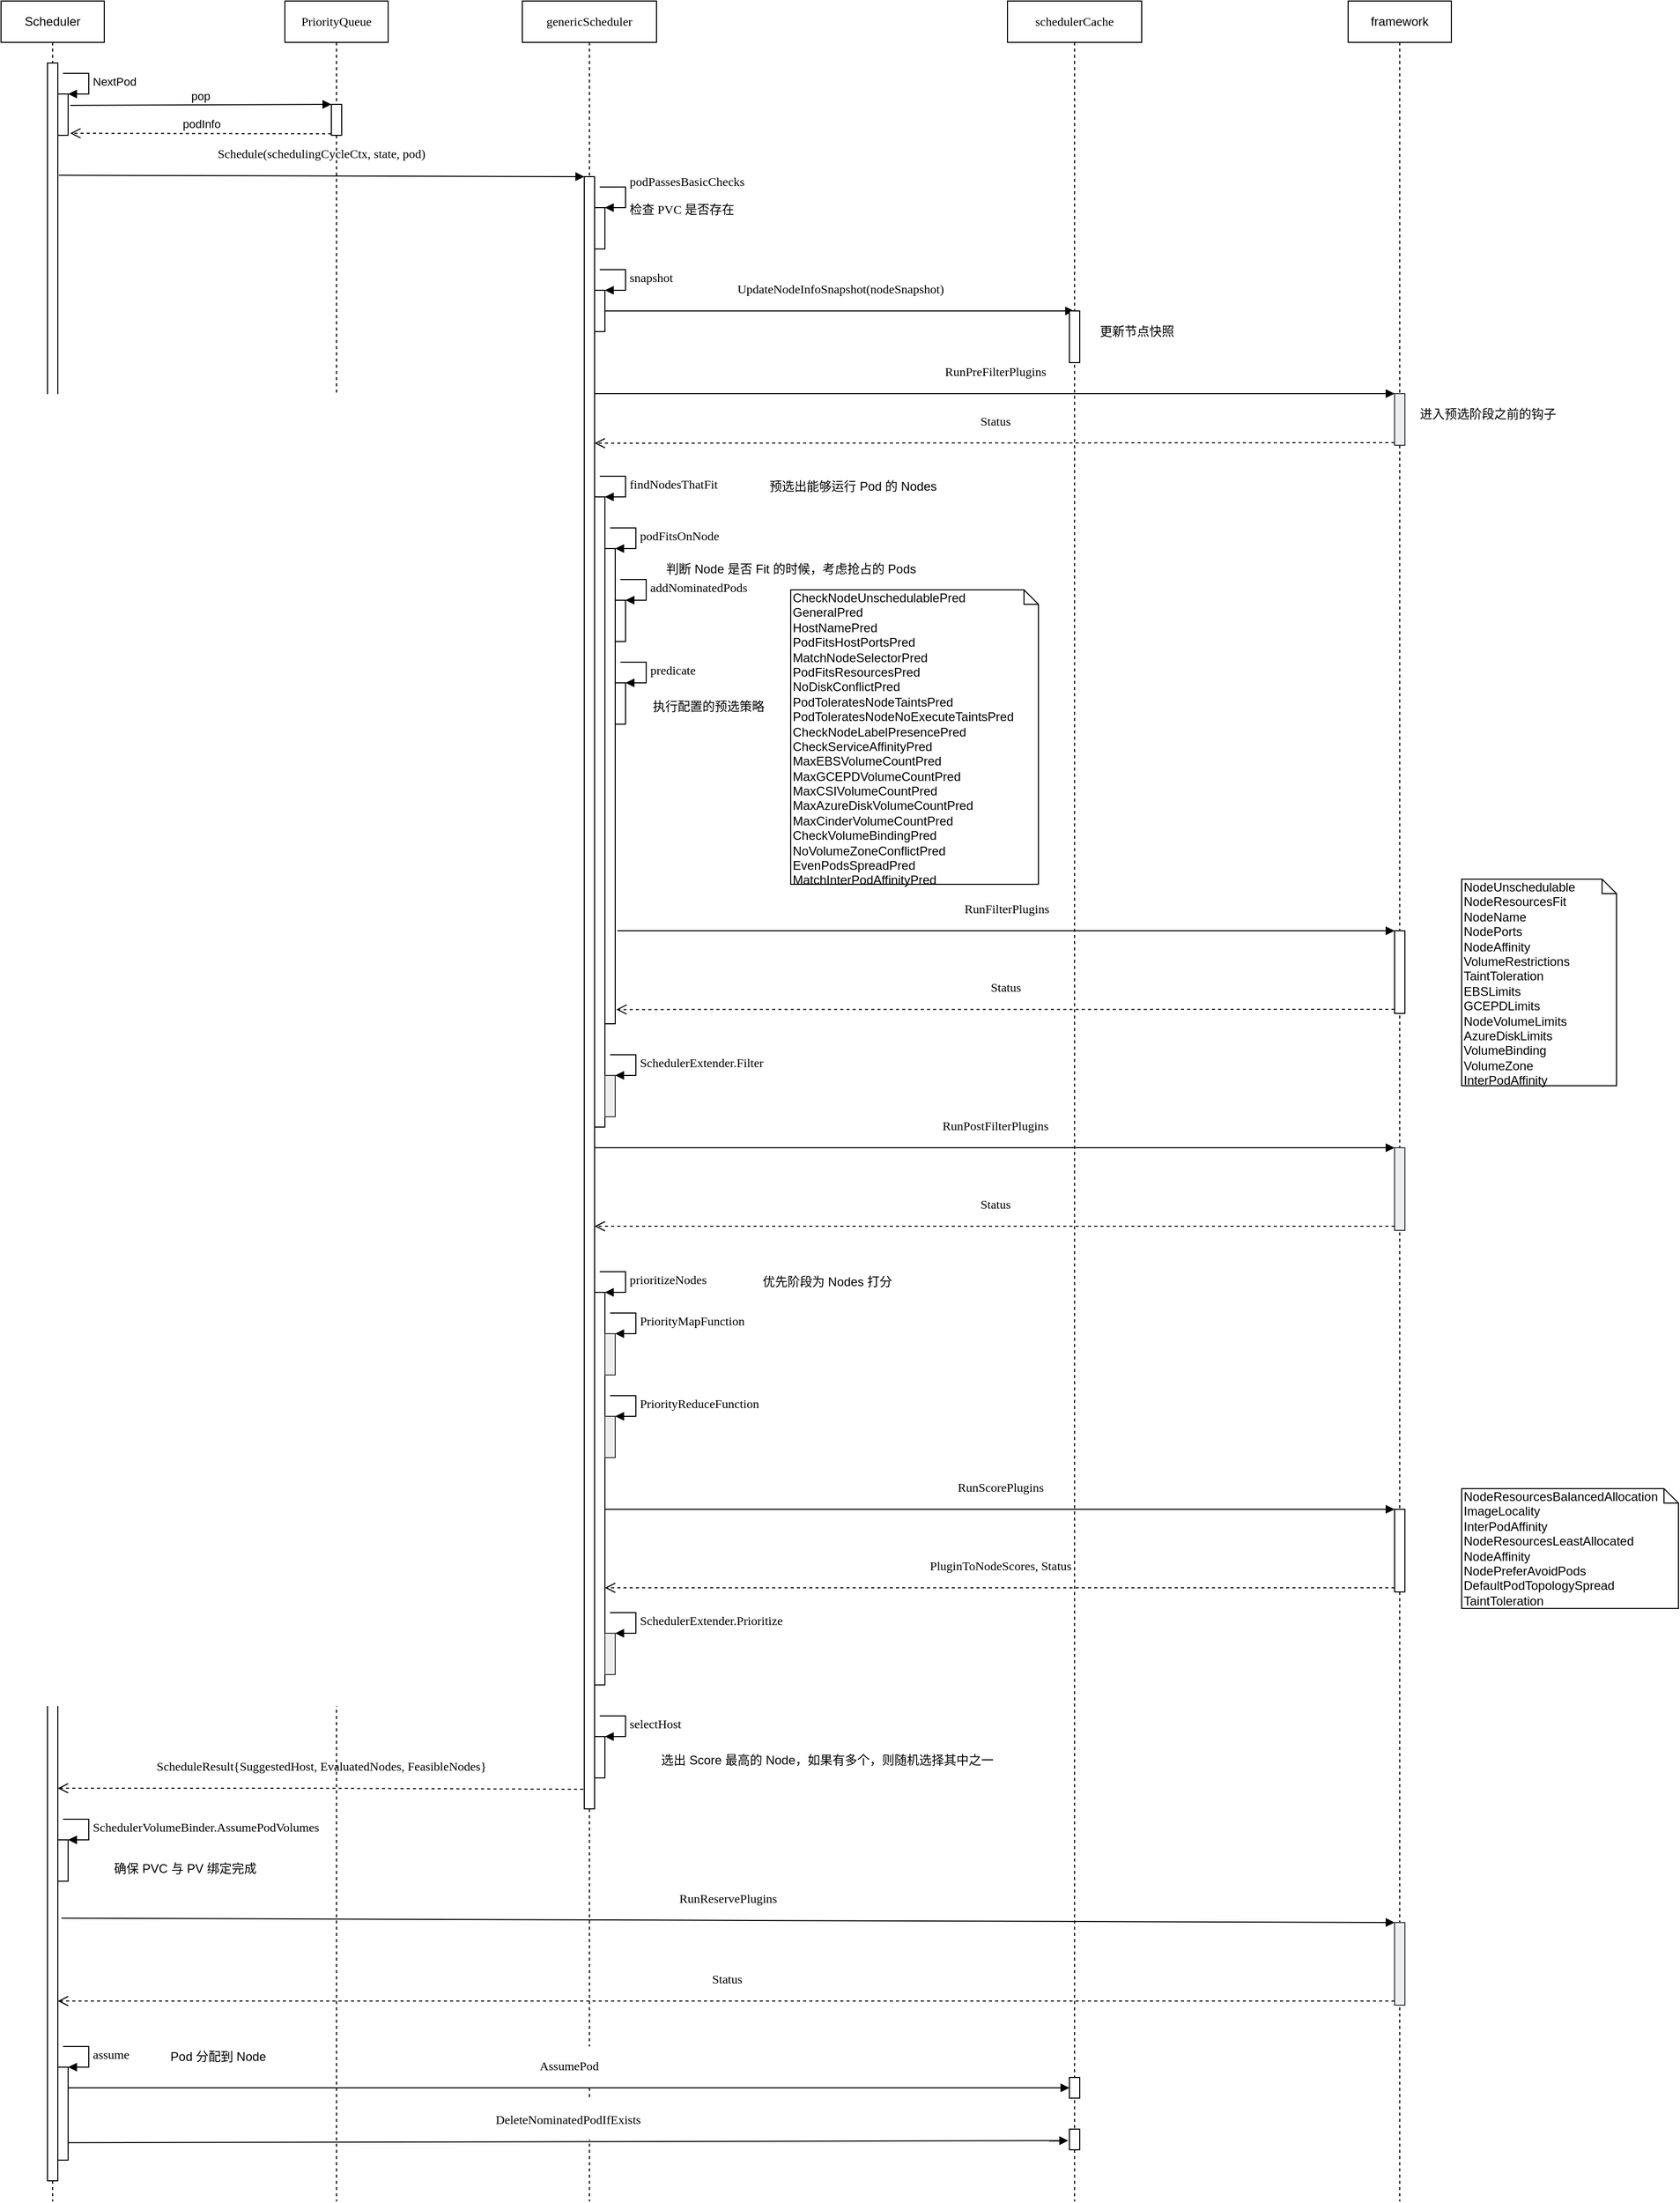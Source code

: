 <mxfile version="13.0.0" type="device"><diagram id="QCoCztfZ9geEYN9BoIUi" name="第 1 页"><mxGraphModel dx="1773" dy="680" grid="1" gridSize="10" guides="1" tooltips="1" connect="1" arrows="1" fold="1" page="1" pageScale="1" pageWidth="827" pageHeight="1169" math="0" shadow="0"><root><mxCell id="0"/><mxCell id="1" parent="0"/><mxCell id="qw-Mxp-CuHu3z_KKf6cJ-1" value="Scheduler" style="shape=umlLifeline;perimeter=lifelinePerimeter;whiteSpace=wrap;html=1;container=1;collapsible=0;recursiveResize=0;outlineConnect=0;" parent="1" vertex="1"><mxGeometry x="-135" y="150" width="100" height="2130" as="geometry"/></mxCell><mxCell id="qw-Mxp-CuHu3z_KKf6cJ-67" value="" style="html=1;points=[];perimeter=orthogonalPerimeter;" parent="qw-Mxp-CuHu3z_KKf6cJ-1" vertex="1"><mxGeometry x="45" y="60" width="10" height="2050" as="geometry"/></mxCell><mxCell id="qw-Mxp-CuHu3z_KKf6cJ-68" value="" style="html=1;points=[];perimeter=orthogonalPerimeter;" parent="qw-Mxp-CuHu3z_KKf6cJ-1" vertex="1"><mxGeometry x="55" y="1780" width="10" height="40" as="geometry"/></mxCell><mxCell id="qw-Mxp-CuHu3z_KKf6cJ-69" value="&lt;pre style=&quot;font-family: &amp;#34;menlo&amp;#34; ; font-size: 9pt&quot;&gt;&lt;span&gt;SchedulerVolumeBinder.&lt;/span&gt;AssumePodVolumes&lt;/pre&gt;" style="edgeStyle=orthogonalEdgeStyle;html=1;align=left;spacingLeft=2;endArrow=block;rounded=0;entryX=1;entryY=0;" parent="qw-Mxp-CuHu3z_KKf6cJ-1" target="qw-Mxp-CuHu3z_KKf6cJ-68" edge="1"><mxGeometry relative="1" as="geometry"><mxPoint x="60" y="1760" as="sourcePoint"/><Array as="points"><mxPoint x="85" y="1760"/></Array></mxGeometry></mxCell><mxCell id="qw-Mxp-CuHu3z_KKf6cJ-73" value="" style="html=1;points=[];perimeter=orthogonalPerimeter;" parent="qw-Mxp-CuHu3z_KKf6cJ-1" vertex="1"><mxGeometry x="55" y="2000" width="10" height="90" as="geometry"/></mxCell><mxCell id="qw-Mxp-CuHu3z_KKf6cJ-74" value="&lt;pre style=&quot;font-family: &amp;#34;menlo&amp;#34; ; font-size: 9pt&quot;&gt;&lt;span&gt;assume&lt;/span&gt;&lt;/pre&gt;" style="edgeStyle=orthogonalEdgeStyle;html=1;align=left;spacingLeft=2;endArrow=block;rounded=0;entryX=1;entryY=0;" parent="qw-Mxp-CuHu3z_KKf6cJ-1" target="qw-Mxp-CuHu3z_KKf6cJ-73" edge="1"><mxGeometry relative="1" as="geometry"><mxPoint x="60" y="1980" as="sourcePoint"/><Array as="points"><mxPoint x="85" y="1980"/></Array></mxGeometry></mxCell><mxCell id="qw-Mxp-CuHu3z_KKf6cJ-2" value="&lt;pre style=&quot;font-family: &amp;#34;menlo&amp;#34; ; font-size: 9pt&quot;&gt;genericScheduler&lt;/pre&gt;" style="shape=umlLifeline;perimeter=lifelinePerimeter;whiteSpace=wrap;html=1;container=1;collapsible=0;recursiveResize=0;outlineConnect=0;" parent="1" vertex="1"><mxGeometry x="370" y="150" width="130" height="2130" as="geometry"/></mxCell><mxCell id="qw-Mxp-CuHu3z_KKf6cJ-5" value="" style="html=1;points=[];perimeter=orthogonalPerimeter;" parent="qw-Mxp-CuHu3z_KKf6cJ-2" vertex="1"><mxGeometry x="60" y="170" width="10" height="1580" as="geometry"/></mxCell><mxCell id="qw-Mxp-CuHu3z_KKf6cJ-11" value="" style="html=1;points=[];perimeter=orthogonalPerimeter;" parent="qw-Mxp-CuHu3z_KKf6cJ-2" vertex="1"><mxGeometry x="70" y="200" width="10" height="40" as="geometry"/></mxCell><mxCell id="qw-Mxp-CuHu3z_KKf6cJ-12" value="&lt;pre style=&quot;font-family: &amp;#34;menlo&amp;#34; ; font-size: 9pt&quot;&gt;&lt;span&gt;podPassesBasicChecks&lt;/span&gt;&lt;/pre&gt;&lt;pre style=&quot;font-family: &amp;#34;menlo&amp;#34; ; font-size: 9pt&quot;&gt;&lt;span&gt;检查 PVC 是否存在&lt;/span&gt;&lt;/pre&gt;" style="edgeStyle=orthogonalEdgeStyle;html=1;align=left;spacingLeft=2;endArrow=block;rounded=0;entryX=1;entryY=0;" parent="qw-Mxp-CuHu3z_KKf6cJ-2" target="qw-Mxp-CuHu3z_KKf6cJ-11" edge="1"><mxGeometry relative="1" as="geometry"><mxPoint x="75" y="180" as="sourcePoint"/><Array as="points"><mxPoint x="100" y="180"/></Array></mxGeometry></mxCell><mxCell id="qw-Mxp-CuHu3z_KKf6cJ-13" value="" style="html=1;points=[];perimeter=orthogonalPerimeter;" parent="qw-Mxp-CuHu3z_KKf6cJ-2" vertex="1"><mxGeometry x="70" y="280" width="10" height="40" as="geometry"/></mxCell><mxCell id="qw-Mxp-CuHu3z_KKf6cJ-14" value="&lt;pre style=&quot;font-family: &amp;#34;menlo&amp;#34; ; font-size: 9pt&quot;&gt;&lt;span&gt;snapshot&lt;/span&gt;&lt;/pre&gt;" style="edgeStyle=orthogonalEdgeStyle;html=1;align=left;spacingLeft=2;endArrow=block;rounded=0;entryX=1;entryY=0;" parent="qw-Mxp-CuHu3z_KKf6cJ-2" target="qw-Mxp-CuHu3z_KKf6cJ-13" edge="1"><mxGeometry relative="1" as="geometry"><mxPoint x="75" y="260" as="sourcePoint"/><Array as="points"><mxPoint x="100" y="260"/></Array></mxGeometry></mxCell><mxCell id="qw-Mxp-CuHu3z_KKf6cJ-23" value="&lt;pre style=&quot;font-family: &amp;#34;menlo&amp;#34; ; font-size: 9pt&quot;&gt;&lt;span&gt;UpdateNodeInfoSnapshot&lt;/span&gt;&lt;span&gt;(&lt;/span&gt;&lt;span&gt;nodeSnapshot)&lt;/span&gt;&lt;/pre&gt;" style="html=1;verticalAlign=bottom;endArrow=block;" parent="qw-Mxp-CuHu3z_KKf6cJ-2" target="qw-Mxp-CuHu3z_KKf6cJ-21" edge="1"><mxGeometry width="80" relative="1" as="geometry"><mxPoint x="80" y="300" as="sourcePoint"/><mxPoint x="160" y="300" as="targetPoint"/></mxGeometry></mxCell><mxCell id="qw-Mxp-CuHu3z_KKf6cJ-31" value="" style="html=1;points=[];perimeter=orthogonalPerimeter;" parent="qw-Mxp-CuHu3z_KKf6cJ-2" vertex="1"><mxGeometry x="70" y="480" width="10" height="610" as="geometry"/></mxCell><mxCell id="qw-Mxp-CuHu3z_KKf6cJ-32" value="&lt;pre style=&quot;font-family: &amp;#34;menlo&amp;#34; ; font-size: 9pt&quot;&gt;&lt;span&gt;findNodesThatFit&lt;/span&gt;&lt;/pre&gt;" style="edgeStyle=orthogonalEdgeStyle;html=1;align=left;spacingLeft=2;endArrow=block;rounded=0;entryX=1;entryY=0;" parent="qw-Mxp-CuHu3z_KKf6cJ-2" target="qw-Mxp-CuHu3z_KKf6cJ-31" edge="1"><mxGeometry relative="1" as="geometry"><mxPoint x="75" y="460" as="sourcePoint"/><Array as="points"><mxPoint x="100" y="460"/></Array></mxGeometry></mxCell><mxCell id="qw-Mxp-CuHu3z_KKf6cJ-33" value="" style="html=1;points=[];perimeter=orthogonalPerimeter;" parent="qw-Mxp-CuHu3z_KKf6cJ-2" vertex="1"><mxGeometry x="80" y="530" width="10" height="460" as="geometry"/></mxCell><mxCell id="qw-Mxp-CuHu3z_KKf6cJ-34" value="&lt;pre style=&quot;font-family: &amp;#34;menlo&amp;#34; ; font-size: 9pt&quot;&gt;&lt;span&gt;podFitsOnNode&lt;/span&gt;&lt;/pre&gt;" style="edgeStyle=orthogonalEdgeStyle;html=1;align=left;spacingLeft=2;endArrow=block;rounded=0;entryX=1;entryY=0;" parent="qw-Mxp-CuHu3z_KKf6cJ-2" target="qw-Mxp-CuHu3z_KKf6cJ-33" edge="1"><mxGeometry relative="1" as="geometry"><mxPoint x="85" y="510" as="sourcePoint"/><Array as="points"><mxPoint x="110" y="510"/></Array></mxGeometry></mxCell><mxCell id="qw-Mxp-CuHu3z_KKf6cJ-35" value="" style="html=1;points=[];perimeter=orthogonalPerimeter;" parent="qw-Mxp-CuHu3z_KKf6cJ-2" vertex="1"><mxGeometry x="90" y="580" width="10" height="40" as="geometry"/></mxCell><mxCell id="qw-Mxp-CuHu3z_KKf6cJ-36" value="&lt;pre style=&quot;font-family: &amp;#34;menlo&amp;#34; ; font-size: 9pt&quot;&gt;&lt;span&gt;addNominatedPods&lt;/span&gt;&lt;/pre&gt;" style="edgeStyle=orthogonalEdgeStyle;html=1;align=left;spacingLeft=2;endArrow=block;rounded=0;entryX=1;entryY=0;" parent="qw-Mxp-CuHu3z_KKf6cJ-2" target="qw-Mxp-CuHu3z_KKf6cJ-35" edge="1"><mxGeometry relative="1" as="geometry"><mxPoint x="95" y="560" as="sourcePoint"/><Array as="points"><mxPoint x="120" y="560"/></Array></mxGeometry></mxCell><mxCell id="qw-Mxp-CuHu3z_KKf6cJ-37" value="" style="html=1;points=[];perimeter=orthogonalPerimeter;" parent="qw-Mxp-CuHu3z_KKf6cJ-2" vertex="1"><mxGeometry x="90" y="660" width="10" height="40" as="geometry"/></mxCell><mxCell id="qw-Mxp-CuHu3z_KKf6cJ-38" value="&lt;pre style=&quot;font-family: &amp;#34;menlo&amp;#34; ; font-size: 9pt&quot;&gt;&lt;span&gt;predicate&lt;/span&gt;&lt;/pre&gt;" style="edgeStyle=orthogonalEdgeStyle;html=1;align=left;spacingLeft=2;endArrow=block;rounded=0;entryX=1;entryY=0;" parent="qw-Mxp-CuHu3z_KKf6cJ-2" target="qw-Mxp-CuHu3z_KKf6cJ-37" edge="1"><mxGeometry relative="1" as="geometry"><mxPoint x="95" y="640" as="sourcePoint"/><Array as="points"><mxPoint x="120" y="640"/></Array></mxGeometry></mxCell><mxCell id="qw-Mxp-CuHu3z_KKf6cJ-43" value="" style="html=1;points=[];perimeter=orthogonalPerimeter;fillColor=#eeeeee;strokeColor=#36393d;" parent="qw-Mxp-CuHu3z_KKf6cJ-2" vertex="1"><mxGeometry x="80" y="1040" width="10" height="40" as="geometry"/></mxCell><mxCell id="qw-Mxp-CuHu3z_KKf6cJ-44" value="&lt;pre style=&quot;font-family: &amp;#34;menlo&amp;#34; ; font-size: 9pt&quot;&gt;&lt;span&gt;SchedulerExtender.&lt;/span&gt;Filter&lt;/pre&gt;" style="edgeStyle=orthogonalEdgeStyle;html=1;align=left;spacingLeft=2;endArrow=block;rounded=0;entryX=1;entryY=0;" parent="qw-Mxp-CuHu3z_KKf6cJ-2" target="qw-Mxp-CuHu3z_KKf6cJ-43" edge="1"><mxGeometry relative="1" as="geometry"><mxPoint x="85" y="1020" as="sourcePoint"/><Array as="points"><mxPoint x="110" y="1020"/></Array></mxGeometry></mxCell><mxCell id="qw-Mxp-CuHu3z_KKf6cJ-48" value="" style="html=1;points=[];perimeter=orthogonalPerimeter;" parent="qw-Mxp-CuHu3z_KKf6cJ-2" vertex="1"><mxGeometry x="70" y="1250" width="10" height="380" as="geometry"/></mxCell><mxCell id="qw-Mxp-CuHu3z_KKf6cJ-49" value="&lt;pre style=&quot;font-family: &amp;#34;menlo&amp;#34; ; font-size: 9pt&quot;&gt;&lt;span&gt;prioritizeNodes&lt;/span&gt;&lt;/pre&gt;" style="edgeStyle=orthogonalEdgeStyle;html=1;align=left;spacingLeft=2;endArrow=block;rounded=0;entryX=1;entryY=0;" parent="qw-Mxp-CuHu3z_KKf6cJ-2" target="qw-Mxp-CuHu3z_KKf6cJ-48" edge="1"><mxGeometry relative="1" as="geometry"><mxPoint x="75" y="1230" as="sourcePoint"/><Array as="points"><mxPoint x="100" y="1230"/></Array></mxGeometry></mxCell><mxCell id="qw-Mxp-CuHu3z_KKf6cJ-50" value="" style="html=1;points=[];perimeter=orthogonalPerimeter;fillColor=#eeeeee;strokeColor=#36393d;" parent="qw-Mxp-CuHu3z_KKf6cJ-2" vertex="1"><mxGeometry x="80" y="1290" width="10" height="40" as="geometry"/></mxCell><mxCell id="qw-Mxp-CuHu3z_KKf6cJ-51" value="&lt;pre style=&quot;font-family: &amp;#34;menlo&amp;#34; ; font-size: 9pt&quot;&gt;&lt;span&gt;PriorityMapFunction&lt;/span&gt;&lt;/pre&gt;" style="edgeStyle=orthogonalEdgeStyle;html=1;align=left;spacingLeft=2;endArrow=block;rounded=0;entryX=1;entryY=0;" parent="qw-Mxp-CuHu3z_KKf6cJ-2" target="qw-Mxp-CuHu3z_KKf6cJ-50" edge="1"><mxGeometry relative="1" as="geometry"><mxPoint x="85" y="1270" as="sourcePoint"/><Array as="points"><mxPoint x="110" y="1270"/></Array></mxGeometry></mxCell><mxCell id="qw-Mxp-CuHu3z_KKf6cJ-52" value="" style="html=1;points=[];perimeter=orthogonalPerimeter;fillColor=#eeeeee;strokeColor=#36393d;" parent="qw-Mxp-CuHu3z_KKf6cJ-2" vertex="1"><mxGeometry x="80" y="1370" width="10" height="40" as="geometry"/></mxCell><mxCell id="qw-Mxp-CuHu3z_KKf6cJ-53" value="&lt;pre style=&quot;font-family: &amp;#34;menlo&amp;#34; ; font-size: 9pt&quot;&gt;&lt;pre style=&quot;font-family: &amp;#34;menlo&amp;#34; ; font-size: 9pt&quot;&gt;&lt;span&gt;PriorityReduceFunction&lt;/span&gt;&lt;/pre&gt;&lt;/pre&gt;" style="edgeStyle=orthogonalEdgeStyle;html=1;align=left;spacingLeft=2;endArrow=block;rounded=0;entryX=1;entryY=0;" parent="qw-Mxp-CuHu3z_KKf6cJ-2" target="qw-Mxp-CuHu3z_KKf6cJ-52" edge="1"><mxGeometry relative="1" as="geometry"><mxPoint x="85" y="1350" as="sourcePoint"/><Array as="points"><mxPoint x="110" y="1350"/></Array></mxGeometry></mxCell><mxCell id="qw-Mxp-CuHu3z_KKf6cJ-62" value="" style="html=1;points=[];perimeter=orthogonalPerimeter;fillColor=#eeeeee;strokeColor=#36393d;" parent="qw-Mxp-CuHu3z_KKf6cJ-2" vertex="1"><mxGeometry x="80" y="1580" width="10" height="40" as="geometry"/></mxCell><mxCell id="qw-Mxp-CuHu3z_KKf6cJ-63" value="&lt;pre style=&quot;font-family: &amp;#34;menlo&amp;#34; ; font-size: 9pt&quot;&gt;SchedulerExtender.&lt;span&gt;Prioritize&lt;/span&gt;&lt;/pre&gt;" style="edgeStyle=orthogonalEdgeStyle;html=1;align=left;spacingLeft=2;endArrow=block;rounded=0;entryX=1;entryY=0;" parent="qw-Mxp-CuHu3z_KKf6cJ-2" target="qw-Mxp-CuHu3z_KKf6cJ-62" edge="1"><mxGeometry relative="1" as="geometry"><mxPoint x="85" y="1560" as="sourcePoint"/><Array as="points"><mxPoint x="110" y="1560"/></Array></mxGeometry></mxCell><mxCell id="qw-Mxp-CuHu3z_KKf6cJ-65" value="" style="html=1;points=[];perimeter=orthogonalPerimeter;" parent="qw-Mxp-CuHu3z_KKf6cJ-2" vertex="1"><mxGeometry x="70" y="1680" width="10" height="40" as="geometry"/></mxCell><mxCell id="qw-Mxp-CuHu3z_KKf6cJ-66" value="&lt;pre style=&quot;font-family: &amp;#34;menlo&amp;#34; ; font-size: 9pt&quot;&gt;&lt;span&gt;selectHost&lt;/span&gt;&lt;/pre&gt;" style="edgeStyle=orthogonalEdgeStyle;html=1;align=left;spacingLeft=2;endArrow=block;rounded=0;entryX=1;entryY=0;" parent="qw-Mxp-CuHu3z_KKf6cJ-2" target="qw-Mxp-CuHu3z_KKf6cJ-65" edge="1"><mxGeometry relative="1" as="geometry"><mxPoint x="75" y="1660" as="sourcePoint"/><Array as="points"><mxPoint x="100" y="1660"/></Array></mxGeometry></mxCell><mxCell id="qw-Mxp-CuHu3z_KKf6cJ-6" value="&lt;pre style=&quot;font-family: &amp;#34;menlo&amp;#34; ; font-size: 9pt&quot;&gt;&lt;span&gt;Schedule&lt;/span&gt;&lt;span&gt;(&lt;/span&gt;&lt;span&gt;schedulingCycleCtx&lt;/span&gt;&lt;span&gt;, &lt;/span&gt;&lt;span&gt;state&lt;/span&gt;&lt;span&gt;, &lt;/span&gt;&lt;span&gt;pod&lt;/span&gt;&lt;span&gt;)&lt;/span&gt;&lt;/pre&gt;" style="html=1;verticalAlign=bottom;endArrow=block;entryX=0;entryY=0;exitX=1.1;exitY=0.053;exitDx=0;exitDy=0;exitPerimeter=0;" parent="1" target="qw-Mxp-CuHu3z_KKf6cJ-5" edge="1" source="qw-Mxp-CuHu3z_KKf6cJ-67"><mxGeometry relative="1" as="geometry"><mxPoint x="-80" y="300" as="sourcePoint"/></mxGeometry></mxCell><mxCell id="qw-Mxp-CuHu3z_KKf6cJ-7" value="&lt;pre style=&quot;font-family: &amp;#34;menlo&amp;#34; ; font-size: 9pt&quot;&gt;&lt;span&gt;ScheduleResult{&lt;/span&gt;SuggestedHost, EvaluatedNodes, FeasibleNodes}&lt;/pre&gt;" style="html=1;verticalAlign=bottom;endArrow=open;dashed=1;endSize=8;exitX=-0.1;exitY=0.988;exitDx=0;exitDy=0;exitPerimeter=0;" parent="1" source="qw-Mxp-CuHu3z_KKf6cJ-5" edge="1"><mxGeometry relative="1" as="geometry"><mxPoint x="-80" y="1880" as="targetPoint"/><mxPoint x="430" y="1350" as="sourcePoint"/><Array as="points"><mxPoint x="160" y="1880"/></Array></mxGeometry></mxCell><mxCell id="qw-Mxp-CuHu3z_KKf6cJ-21" value="&lt;pre style=&quot;font-family: &amp;#34;menlo&amp;#34; ; font-size: 9pt&quot;&gt;schedulerCache&lt;/pre&gt;" style="shape=umlLifeline;perimeter=lifelinePerimeter;whiteSpace=wrap;html=1;container=1;collapsible=0;recursiveResize=0;outlineConnect=0;" parent="1" vertex="1"><mxGeometry x="840" y="150" width="130" height="2130" as="geometry"/></mxCell><mxCell id="qw-Mxp-CuHu3z_KKf6cJ-22" value="" style="html=1;points=[];perimeter=orthogonalPerimeter;" parent="qw-Mxp-CuHu3z_KKf6cJ-21" vertex="1"><mxGeometry x="60" y="300" width="10" height="50" as="geometry"/></mxCell><mxCell id="qw-Mxp-CuHu3z_KKf6cJ-76" value="" style="html=1;points=[];perimeter=orthogonalPerimeter;" parent="qw-Mxp-CuHu3z_KKf6cJ-21" vertex="1"><mxGeometry x="60" y="2010" width="10" height="20" as="geometry"/></mxCell><mxCell id="qw-Mxp-CuHu3z_KKf6cJ-78" value="" style="html=1;points=[];perimeter=orthogonalPerimeter;" parent="qw-Mxp-CuHu3z_KKf6cJ-21" vertex="1"><mxGeometry x="60" y="2060" width="10" height="20" as="geometry"/></mxCell><mxCell id="qw-Mxp-CuHu3z_KKf6cJ-25" value="更新节点快照" style="text;html=1;align=center;verticalAlign=middle;resizable=0;points=[];autosize=1;" parent="1" vertex="1"><mxGeometry x="920" y="460" width="90" height="20" as="geometry"/></mxCell><mxCell id="qw-Mxp-CuHu3z_KKf6cJ-26" value="framework" style="shape=umlLifeline;perimeter=lifelinePerimeter;whiteSpace=wrap;html=1;container=1;collapsible=0;recursiveResize=0;outlineConnect=0;" parent="1" vertex="1"><mxGeometry x="1170" y="150" width="100" height="2130" as="geometry"/></mxCell><mxCell id="qw-Mxp-CuHu3z_KKf6cJ-28" value="" style="html=1;points=[];perimeter=orthogonalPerimeter;fillColor=#eeeeee;strokeColor=#36393d;" parent="qw-Mxp-CuHu3z_KKf6cJ-26" vertex="1"><mxGeometry x="45" y="380" width="10" height="50" as="geometry"/></mxCell><mxCell id="qw-Mxp-CuHu3z_KKf6cJ-40" value="" style="html=1;points=[];perimeter=orthogonalPerimeter;" parent="qw-Mxp-CuHu3z_KKf6cJ-26" vertex="1"><mxGeometry x="45" y="900" width="10" height="80" as="geometry"/></mxCell><mxCell id="qw-Mxp-CuHu3z_KKf6cJ-45" value="" style="html=1;points=[];perimeter=orthogonalPerimeter;fillColor=#eeeeee;strokeColor=#36393d;" parent="qw-Mxp-CuHu3z_KKf6cJ-26" vertex="1"><mxGeometry x="45" y="1110" width="10" height="80" as="geometry"/></mxCell><mxCell id="qw-Mxp-CuHu3z_KKf6cJ-59" value="" style="html=1;points=[];perimeter=orthogonalPerimeter;" parent="qw-Mxp-CuHu3z_KKf6cJ-26" vertex="1"><mxGeometry x="45" y="1460" width="10" height="80" as="geometry"/></mxCell><mxCell id="qw-Mxp-CuHu3z_KKf6cJ-70" value="" style="html=1;points=[];perimeter=orthogonalPerimeter;fillColor=#eeeeee;strokeColor=#36393d;" parent="qw-Mxp-CuHu3z_KKf6cJ-26" vertex="1"><mxGeometry x="45" y="1860" width="10" height="80" as="geometry"/></mxCell><mxCell id="qw-Mxp-CuHu3z_KKf6cJ-29" value="&lt;pre style=&quot;font-family: &amp;#34;menlo&amp;#34; ; font-size: 9pt&quot;&gt;&lt;span&gt;RunPreFilterPlugins&lt;/span&gt;&lt;/pre&gt;" style="html=1;verticalAlign=bottom;endArrow=block;entryX=0;entryY=0;" parent="1" target="qw-Mxp-CuHu3z_KKf6cJ-28" edge="1"><mxGeometry relative="1" as="geometry"><mxPoint x="440" y="530" as="sourcePoint"/></mxGeometry></mxCell><mxCell id="qw-Mxp-CuHu3z_KKf6cJ-30" value="&lt;pre style=&quot;font-family: &amp;#34;menlo&amp;#34; ; font-size: 9pt&quot;&gt;&lt;span&gt;Status&lt;/span&gt;&lt;/pre&gt;" style="html=1;verticalAlign=bottom;endArrow=open;dashed=1;endSize=8;exitX=0;exitY=0.95;" parent="1" source="qw-Mxp-CuHu3z_KKf6cJ-28" edge="1"><mxGeometry relative="1" as="geometry"><mxPoint x="440" y="578" as="targetPoint"/></mxGeometry></mxCell><mxCell id="qw-Mxp-CuHu3z_KKf6cJ-39" value="&lt;div&gt;CheckNodeUnschedulablePred&lt;/div&gt;&lt;div&gt;GeneralPred&lt;/div&gt;&lt;div&gt;HostNamePred&lt;/div&gt;&lt;div&gt;PodFitsHostPortsPred&lt;/div&gt;&lt;div&gt;MatchNodeSelectorPred&lt;/div&gt;&lt;div&gt;PodFitsResourcesPred&lt;/div&gt;&lt;div&gt;NoDiskConflictPred&lt;/div&gt;&lt;div&gt;PodToleratesNodeTaintsPred&lt;/div&gt;&lt;div&gt;PodToleratesNodeNoExecuteTaintsPred&lt;/div&gt;&lt;div&gt;CheckNodeLabelPresencePred&lt;/div&gt;&lt;div&gt;CheckServiceAffinityPred&lt;/div&gt;&lt;div&gt;MaxEBSVolumeCountPred&lt;/div&gt;&lt;div&gt;MaxGCEPDVolumeCountPred&lt;/div&gt;&lt;div&gt;MaxCSIVolumeCountPred&lt;/div&gt;&lt;div&gt;MaxAzureDiskVolumeCountPred&lt;/div&gt;&lt;div&gt;MaxCinderVolumeCountPred&lt;/div&gt;&lt;div&gt;CheckVolumeBindingPred&lt;/div&gt;&lt;div&gt;NoVolumeZoneConflictPred&lt;/div&gt;&lt;div&gt;EvenPodsSpreadPred&lt;/div&gt;&lt;div&gt;MatchInterPodAffinityPred&lt;/div&gt;" style="shape=note;whiteSpace=wrap;html=1;size=14;verticalAlign=top;align=left;spacingTop=-6;" parent="1" vertex="1"><mxGeometry x="630" y="720" width="240" height="285" as="geometry"/></mxCell><mxCell id="qw-Mxp-CuHu3z_KKf6cJ-41" value="&lt;pre style=&quot;font-family: &amp;#34;menlo&amp;#34; ; font-size: 9pt&quot;&gt;&lt;span&gt;RunFilterPlugins&lt;/span&gt;&lt;/pre&gt;" style="html=1;verticalAlign=bottom;endArrow=block;entryX=0;entryY=0;" parent="1" target="qw-Mxp-CuHu3z_KKf6cJ-40" edge="1"><mxGeometry relative="1" as="geometry"><mxPoint x="462" y="1050" as="sourcePoint"/></mxGeometry></mxCell><mxCell id="qw-Mxp-CuHu3z_KKf6cJ-42" value="&lt;pre style=&quot;font-family: &amp;#34;menlo&amp;#34; ; font-size: 9pt&quot;&gt;&lt;span&gt;Status&lt;/span&gt;&lt;/pre&gt;" style="html=1;verticalAlign=bottom;endArrow=open;dashed=1;endSize=8;exitX=0;exitY=0.95;entryX=1.1;entryY=0.97;entryDx=0;entryDy=0;entryPerimeter=0;" parent="1" source="qw-Mxp-CuHu3z_KKf6cJ-40" target="qw-Mxp-CuHu3z_KKf6cJ-33" edge="1"><mxGeometry relative="1" as="geometry"><mxPoint x="1145" y="1116" as="targetPoint"/></mxGeometry></mxCell><mxCell id="qw-Mxp-CuHu3z_KKf6cJ-46" value="&lt;pre style=&quot;font-family: &amp;#34;menlo&amp;#34; ; font-size: 9pt&quot;&gt;&lt;span&gt;RunPostFilterPlugins&lt;/span&gt;&lt;/pre&gt;" style="html=1;verticalAlign=bottom;endArrow=block;entryX=0;entryY=0;" parent="1" target="qw-Mxp-CuHu3z_KKf6cJ-45" edge="1"><mxGeometry relative="1" as="geometry"><mxPoint x="440" y="1260" as="sourcePoint"/></mxGeometry></mxCell><mxCell id="qw-Mxp-CuHu3z_KKf6cJ-47" value="&lt;pre style=&quot;font-size: 9pt ; font-family: &amp;#34;menlo&amp;#34;&quot;&gt;Status&lt;/pre&gt;" style="html=1;verticalAlign=bottom;endArrow=open;dashed=1;endSize=8;exitX=0;exitY=0.95;" parent="1" source="qw-Mxp-CuHu3z_KKf6cJ-45" edge="1"><mxGeometry relative="1" as="geometry"><mxPoint x="440" y="1336" as="targetPoint"/></mxGeometry></mxCell><mxCell id="qw-Mxp-CuHu3z_KKf6cJ-60" value="&lt;pre style=&quot;font-family: &amp;#34;menlo&amp;#34; ; font-size: 9pt&quot;&gt;&lt;span&gt;RunScorePlugins&lt;/span&gt;&lt;/pre&gt;" style="html=1;verticalAlign=bottom;endArrow=block;entryX=0;entryY=0;" parent="1" target="qw-Mxp-CuHu3z_KKf6cJ-59" edge="1"><mxGeometry relative="1" as="geometry"><mxPoint x="450" y="1610" as="sourcePoint"/></mxGeometry></mxCell><mxCell id="qw-Mxp-CuHu3z_KKf6cJ-61" value="&lt;pre style=&quot;font-family: &amp;#34;menlo&amp;#34; ; font-size: 9pt&quot;&gt;&lt;span&gt;PluginToNodeScores&lt;/span&gt;&lt;span&gt;, &lt;/span&gt;&lt;span&gt;Status&lt;/span&gt;&lt;/pre&gt;" style="html=1;verticalAlign=bottom;endArrow=open;dashed=1;endSize=8;exitX=0;exitY=0.95;" parent="1" source="qw-Mxp-CuHu3z_KKf6cJ-59" edge="1"><mxGeometry relative="1" as="geometry"><mxPoint x="450" y="1686" as="targetPoint"/></mxGeometry></mxCell><mxCell id="qw-Mxp-CuHu3z_KKf6cJ-3" value="" style="html=1;points=[];perimeter=orthogonalPerimeter;" parent="1" vertex="1"><mxGeometry x="-80" y="240" width="10" height="40" as="geometry"/></mxCell><mxCell id="qw-Mxp-CuHu3z_KKf6cJ-4" value="NextPod" style="edgeStyle=orthogonalEdgeStyle;html=1;align=left;spacingLeft=2;endArrow=block;rounded=0;entryX=1;entryY=0;" parent="1" target="qw-Mxp-CuHu3z_KKf6cJ-3" edge="1"><mxGeometry relative="1" as="geometry"><mxPoint x="-75" y="220" as="sourcePoint"/><Array as="points"><mxPoint x="-50" y="220"/></Array></mxGeometry></mxCell><mxCell id="qw-Mxp-CuHu3z_KKf6cJ-71" value="&lt;pre style=&quot;font-family: &amp;#34;menlo&amp;#34; ; font-size: 9pt&quot;&gt;&lt;span&gt;RunReservePlugins&lt;/span&gt;&lt;/pre&gt;" style="html=1;verticalAlign=bottom;endArrow=block;entryX=0;entryY=0;exitX=1.353;exitY=0.876;exitDx=0;exitDy=0;exitPerimeter=0;" parent="1" source="qw-Mxp-CuHu3z_KKf6cJ-67" target="qw-Mxp-CuHu3z_KKf6cJ-70" edge="1"><mxGeometry relative="1" as="geometry"><mxPoint x="670" y="2010" as="sourcePoint"/></mxGeometry></mxCell><mxCell id="qw-Mxp-CuHu3z_KKf6cJ-72" value="&lt;pre style=&quot;font-family: &amp;#34;menlo&amp;#34; ; font-size: 9pt&quot;&gt;&lt;span&gt;Status&lt;/span&gt;&lt;/pre&gt;" style="html=1;verticalAlign=bottom;endArrow=open;dashed=1;endSize=8;exitX=0;exitY=0.95;" parent="1" source="qw-Mxp-CuHu3z_KKf6cJ-70" edge="1"><mxGeometry relative="1" as="geometry"><mxPoint x="-80" y="2086" as="targetPoint"/></mxGeometry></mxCell><mxCell id="qw-Mxp-CuHu3z_KKf6cJ-77" value="&lt;pre style=&quot;font-family: &amp;#34;menlo&amp;#34; ; font-size: 9pt&quot;&gt;&lt;span&gt;AssumePod&lt;/span&gt;&lt;/pre&gt;" style="html=1;verticalAlign=bottom;endArrow=block;" parent="1" edge="1"><mxGeometry width="80" relative="1" as="geometry"><mxPoint x="-70" y="2170" as="sourcePoint"/><mxPoint x="900" y="2170" as="targetPoint"/></mxGeometry></mxCell><mxCell id="qw-Mxp-CuHu3z_KKf6cJ-79" value="&lt;pre style=&quot;font-family: &amp;#34;menlo&amp;#34; ; font-size: 9pt&quot;&gt;&lt;span&gt;DeleteNominatedPodIfExists&lt;/span&gt;&lt;/pre&gt;" style="html=1;verticalAlign=bottom;endArrow=block;entryX=-0.118;entryY=0.556;entryDx=0;entryDy=0;entryPerimeter=0;exitX=0.941;exitY=0.813;exitDx=0;exitDy=0;exitPerimeter=0;" parent="1" source="qw-Mxp-CuHu3z_KKf6cJ-73" target="qw-Mxp-CuHu3z_KKf6cJ-78" edge="1"><mxGeometry width="80" relative="1" as="geometry"><mxPoint x="-70" y="2190" as="sourcePoint"/><mxPoint x="10" y="2190" as="targetPoint"/></mxGeometry></mxCell><mxCell id="qw-Mxp-CuHu3z_KKf6cJ-80" value="预选出能够运行 Pod 的 Nodes" style="text;html=1;align=center;verticalAlign=middle;resizable=0;points=[];autosize=1;" parent="1" vertex="1"><mxGeometry x="600" y="610" width="180" height="20" as="geometry"/></mxCell><mxCell id="qw-Mxp-CuHu3z_KKf6cJ-81" value="执行配置的预选策略" style="text;html=1;align=center;verticalAlign=middle;resizable=0;points=[];autosize=1;" parent="1" vertex="1"><mxGeometry x="490" y="823" width="120" height="20" as="geometry"/></mxCell><mxCell id="qw-Mxp-CuHu3z_KKf6cJ-82" value="判断 Node 是否 Fit 的时候，考虑抢占的 Pods" style="text;html=1;align=center;verticalAlign=middle;resizable=0;points=[];autosize=1;" parent="1" vertex="1"><mxGeometry x="500" y="690" width="260" height="20" as="geometry"/></mxCell><mxCell id="FMClZ88L673bjNeCG315-2" value="&lt;div&gt;NodeUnschedulable&lt;/div&gt;&lt;div&gt;NodeResourcesFit&lt;/div&gt;&lt;div&gt;NodeName&lt;/div&gt;&lt;div&gt;NodePorts&lt;/div&gt;&lt;div&gt;NodeAffinity&lt;/div&gt;&lt;div&gt;VolumeRestrictions&lt;/div&gt;&lt;div&gt;TaintToleration&lt;/div&gt;&lt;div&gt;EBSLimits&lt;/div&gt;&lt;div&gt;GCEPDLimits&lt;/div&gt;&lt;div&gt;NodeVolumeLimits&lt;/div&gt;&lt;div&gt;AzureDiskLimits&lt;/div&gt;&lt;div&gt;VolumeBinding&lt;/div&gt;&lt;div&gt;VolumeZone&lt;/div&gt;&lt;div&gt;InterPodAffinity&lt;/div&gt;" style="shape=note;whiteSpace=wrap;html=1;size=14;verticalAlign=top;align=left;spacingTop=-6;" vertex="1" parent="1"><mxGeometry x="1280" y="1000" width="150" height="200" as="geometry"/></mxCell><mxCell id="FMClZ88L673bjNeCG315-3" value="&lt;div&gt;NodeResourcesBalancedAllocation&lt;/div&gt;&lt;div&gt;ImageLocality&lt;/div&gt;&lt;div&gt;InterPodAffinity&lt;/div&gt;&lt;div&gt;NodeResourcesLeastAllocated&lt;/div&gt;&lt;div&gt;NodeAffinity&lt;/div&gt;&lt;div&gt;NodePreferAvoidPods&lt;/div&gt;&lt;div&gt;DefaultPodTopologySpread&lt;/div&gt;&lt;div&gt;TaintToleration&lt;/div&gt;" style="shape=note;whiteSpace=wrap;html=1;size=14;verticalAlign=top;align=left;spacingTop=-6;" vertex="1" parent="1"><mxGeometry x="1280" y="1590" width="210" height="116" as="geometry"/></mxCell><mxCell id="FMClZ88L673bjNeCG315-10" value="&lt;pre style=&quot;font-family: &amp;#34;menlo&amp;#34; ; font-size: 9pt&quot;&gt;PriorityQueue&lt;/pre&gt;" style="shape=umlLifeline;perimeter=lifelinePerimeter;whiteSpace=wrap;html=1;container=1;collapsible=0;recursiveResize=0;outlineConnect=0;" vertex="1" parent="1"><mxGeometry x="140" y="150" width="100" height="2130" as="geometry"/></mxCell><mxCell id="FMClZ88L673bjNeCG315-16" value="" style="html=1;points=[];perimeter=orthogonalPerimeter;" vertex="1" parent="FMClZ88L673bjNeCG315-10"><mxGeometry x="45" y="100" width="10" height="30" as="geometry"/></mxCell><mxCell id="FMClZ88L673bjNeCG315-18" value="podInfo" style="html=1;verticalAlign=bottom;endArrow=open;dashed=1;endSize=8;exitX=0;exitY=0.95;entryX=1.2;entryY=0.95;entryDx=0;entryDy=0;entryPerimeter=0;" edge="1" source="FMClZ88L673bjNeCG315-16" parent="1" target="qw-Mxp-CuHu3z_KKf6cJ-3"><mxGeometry relative="1" as="geometry"><mxPoint x="115" y="326" as="targetPoint"/></mxGeometry></mxCell><mxCell id="FMClZ88L673bjNeCG315-17" value="pop" style="html=1;verticalAlign=bottom;endArrow=block;entryX=0;entryY=0;exitX=1.2;exitY=0.275;exitDx=0;exitDy=0;exitPerimeter=0;" edge="1" target="FMClZ88L673bjNeCG315-16" parent="1" source="qw-Mxp-CuHu3z_KKf6cJ-3"><mxGeometry relative="1" as="geometry"><mxPoint x="115" y="250" as="sourcePoint"/></mxGeometry></mxCell><mxCell id="FMClZ88L673bjNeCG315-20" value="进入预选阶段之前的钩子" style="text;html=1;align=center;verticalAlign=middle;resizable=0;points=[];autosize=1;" vertex="1" parent="1"><mxGeometry x="1230" y="540" width="150" height="20" as="geometry"/></mxCell><mxCell id="FMClZ88L673bjNeCG315-21" value="优先阶段为 Nodes 打分" style="text;html=1;align=center;verticalAlign=middle;resizable=0;points=[];autosize=1;" vertex="1" parent="1"><mxGeometry x="595" y="1380" width="140" height="20" as="geometry"/></mxCell><mxCell id="FMClZ88L673bjNeCG315-22" value="选出 Score 最高的 Node，如果有多个，则随机选择其中之一" style="text;html=1;align=center;verticalAlign=middle;resizable=0;points=[];autosize=1;" vertex="1" parent="1"><mxGeometry x="495" y="1843" width="340" height="20" as="geometry"/></mxCell><mxCell id="FMClZ88L673bjNeCG315-23" value="确保 PVC 与 PV 绑定完成" style="text;html=1;align=center;verticalAlign=middle;resizable=0;points=[];autosize=1;" vertex="1" parent="1"><mxGeometry x="-32" y="1948" width="150" height="20" as="geometry"/></mxCell><mxCell id="FMClZ88L673bjNeCG315-24" value="Pod 分配到 Node" style="text;html=1;align=center;verticalAlign=middle;resizable=0;points=[];autosize=1;" vertex="1" parent="1"><mxGeometry x="20" y="2130" width="110" height="20" as="geometry"/></mxCell></root></mxGraphModel></diagram></mxfile>
